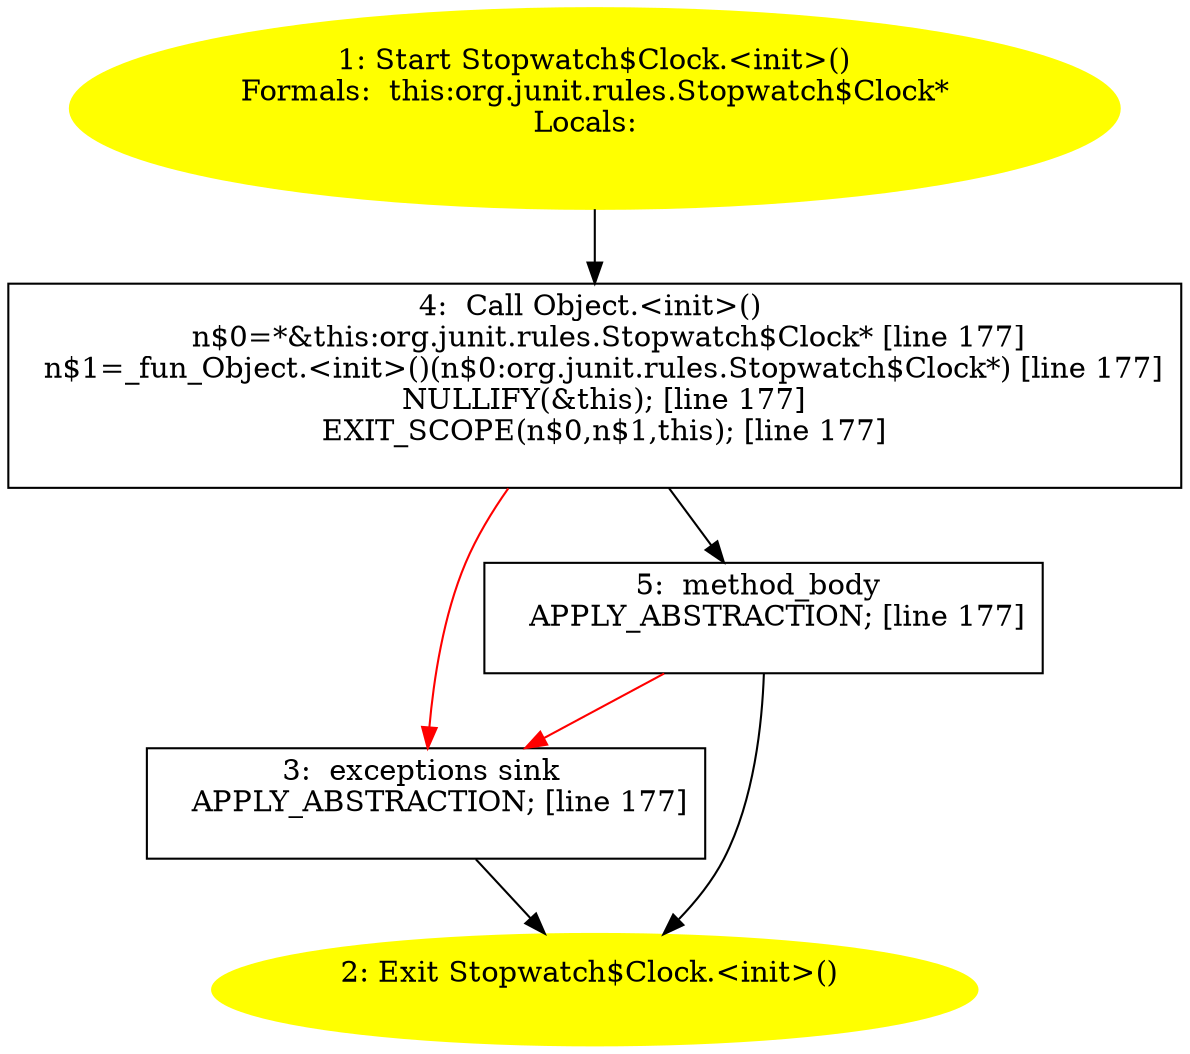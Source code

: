 /* @generated */
digraph cfg {
"org.junit.rules.Stopwatch$Clock.<init>().b2be15db58d298e0d2e623d874c2a786_1" [label="1: Start Stopwatch$Clock.<init>()\nFormals:  this:org.junit.rules.Stopwatch$Clock*\nLocals:  \n  " color=yellow style=filled]
	

	 "org.junit.rules.Stopwatch$Clock.<init>().b2be15db58d298e0d2e623d874c2a786_1" -> "org.junit.rules.Stopwatch$Clock.<init>().b2be15db58d298e0d2e623d874c2a786_4" ;
"org.junit.rules.Stopwatch$Clock.<init>().b2be15db58d298e0d2e623d874c2a786_2" [label="2: Exit Stopwatch$Clock.<init>() \n  " color=yellow style=filled]
	

"org.junit.rules.Stopwatch$Clock.<init>().b2be15db58d298e0d2e623d874c2a786_3" [label="3:  exceptions sink \n   APPLY_ABSTRACTION; [line 177]\n " shape="box"]
	

	 "org.junit.rules.Stopwatch$Clock.<init>().b2be15db58d298e0d2e623d874c2a786_3" -> "org.junit.rules.Stopwatch$Clock.<init>().b2be15db58d298e0d2e623d874c2a786_2" ;
"org.junit.rules.Stopwatch$Clock.<init>().b2be15db58d298e0d2e623d874c2a786_4" [label="4:  Call Object.<init>() \n   n$0=*&this:org.junit.rules.Stopwatch$Clock* [line 177]\n  n$1=_fun_Object.<init>()(n$0:org.junit.rules.Stopwatch$Clock*) [line 177]\n  NULLIFY(&this); [line 177]\n  EXIT_SCOPE(n$0,n$1,this); [line 177]\n " shape="box"]
	

	 "org.junit.rules.Stopwatch$Clock.<init>().b2be15db58d298e0d2e623d874c2a786_4" -> "org.junit.rules.Stopwatch$Clock.<init>().b2be15db58d298e0d2e623d874c2a786_5" ;
	 "org.junit.rules.Stopwatch$Clock.<init>().b2be15db58d298e0d2e623d874c2a786_4" -> "org.junit.rules.Stopwatch$Clock.<init>().b2be15db58d298e0d2e623d874c2a786_3" [color="red" ];
"org.junit.rules.Stopwatch$Clock.<init>().b2be15db58d298e0d2e623d874c2a786_5" [label="5:  method_body \n   APPLY_ABSTRACTION; [line 177]\n " shape="box"]
	

	 "org.junit.rules.Stopwatch$Clock.<init>().b2be15db58d298e0d2e623d874c2a786_5" -> "org.junit.rules.Stopwatch$Clock.<init>().b2be15db58d298e0d2e623d874c2a786_2" ;
	 "org.junit.rules.Stopwatch$Clock.<init>().b2be15db58d298e0d2e623d874c2a786_5" -> "org.junit.rules.Stopwatch$Clock.<init>().b2be15db58d298e0d2e623d874c2a786_3" [color="red" ];
}
